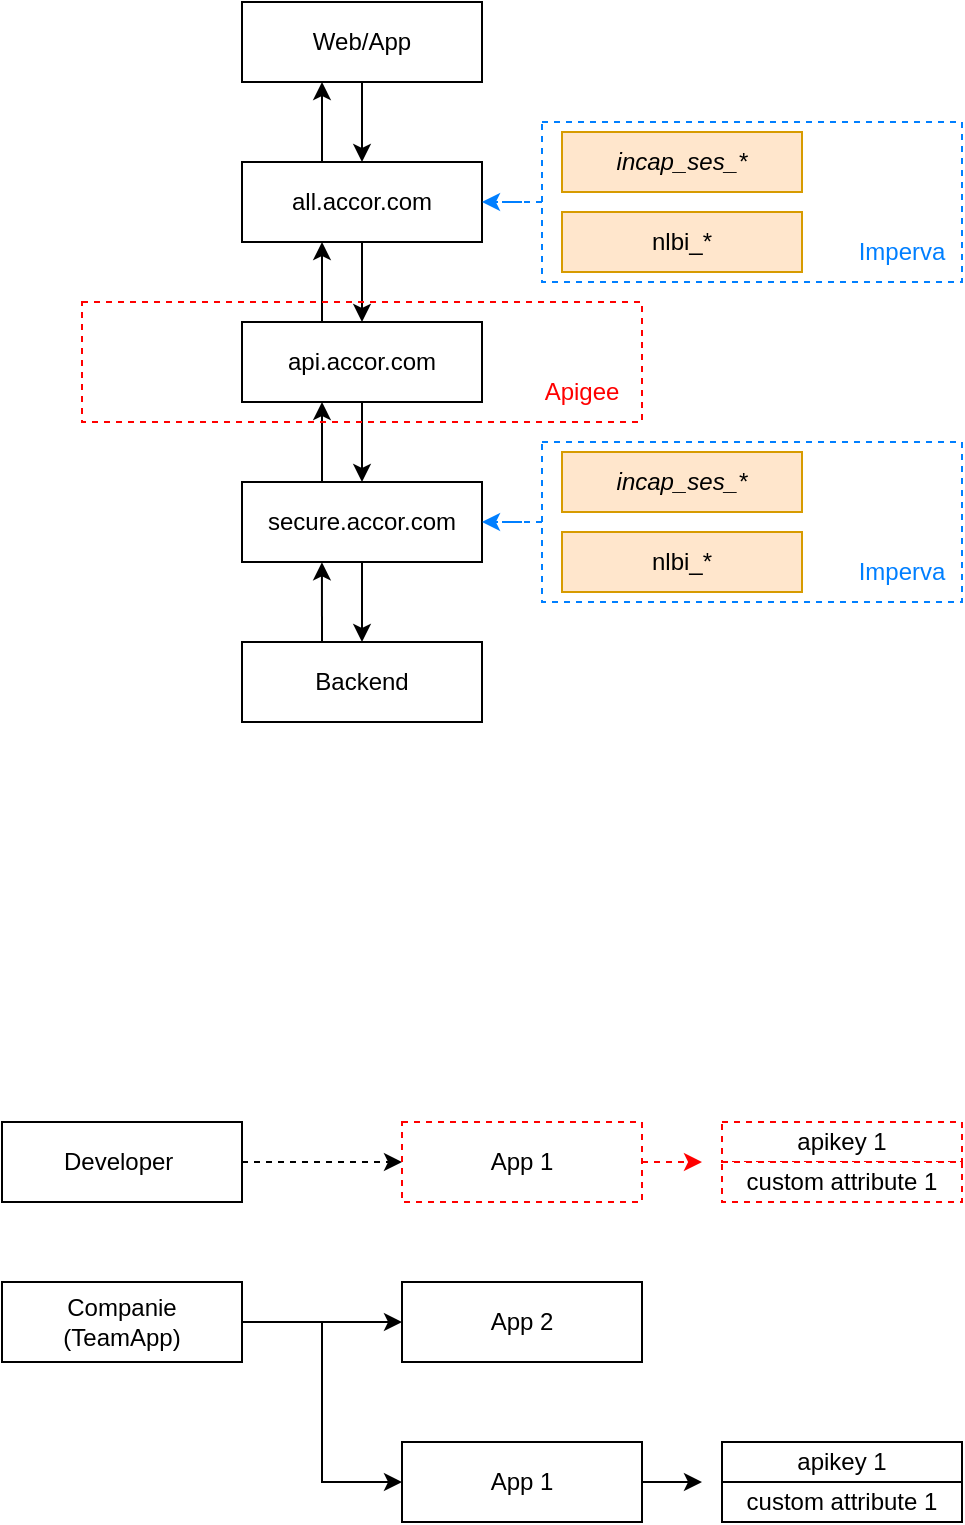 <mxfile version="24.0.2" type="github" pages="2">
  <diagram name="Page-1" id="X4rU6rKTcQQZsHQAEJVg">
    <mxGraphModel dx="955" dy="651" grid="1" gridSize="10" guides="1" tooltips="1" connect="1" arrows="1" fold="1" page="1" pageScale="1" pageWidth="827" pageHeight="1169" math="0" shadow="0">
      <root>
        <mxCell id="0" />
        <mxCell id="1" parent="0" />
        <mxCell id="MMQifmJQMR-Wmu0Vy7cV-87" value="" style="rounded=0;whiteSpace=wrap;html=1;fillColor=none;dashed=1;strokeColor=#007FFF;" vertex="1" parent="1">
          <mxGeometry x="350" y="260" width="210" height="80" as="geometry" />
        </mxCell>
        <mxCell id="MMQifmJQMR-Wmu0Vy7cV-5" style="edgeStyle=orthogonalEdgeStyle;rounded=0;orthogonalLoop=1;jettySize=auto;html=1;entryX=0.5;entryY=0;entryDx=0;entryDy=0;" edge="1" parent="1" source="MMQifmJQMR-Wmu0Vy7cV-2" target="MMQifmJQMR-Wmu0Vy7cV-3">
          <mxGeometry relative="1" as="geometry" />
        </mxCell>
        <mxCell id="MMQifmJQMR-Wmu0Vy7cV-2" value="all.accor.com" style="rounded=0;whiteSpace=wrap;html=1;" vertex="1" parent="1">
          <mxGeometry x="200" y="120" width="120" height="40" as="geometry" />
        </mxCell>
        <mxCell id="MMQifmJQMR-Wmu0Vy7cV-19" style="edgeStyle=orthogonalEdgeStyle;rounded=0;orthogonalLoop=1;jettySize=auto;html=1;entryX=0.5;entryY=0;entryDx=0;entryDy=0;" edge="1" parent="1" source="MMQifmJQMR-Wmu0Vy7cV-3">
          <mxGeometry relative="1" as="geometry">
            <mxPoint x="260" y="280" as="targetPoint" />
          </mxGeometry>
        </mxCell>
        <mxCell id="MMQifmJQMR-Wmu0Vy7cV-3" value="api.accor.com" style="rounded=0;whiteSpace=wrap;html=1;" vertex="1" parent="1">
          <mxGeometry x="200" y="200" width="120" height="40" as="geometry" />
        </mxCell>
        <mxCell id="MMQifmJQMR-Wmu0Vy7cV-7" value="&lt;i&gt;incap_ses_*&lt;br&gt;&lt;/i&gt;" style="rounded=0;whiteSpace=wrap;html=1;fillColor=#ffe6cc;strokeColor=#d79b00;" vertex="1" parent="1">
          <mxGeometry x="360" y="105" width="120" height="30" as="geometry" />
        </mxCell>
        <mxCell id="MMQifmJQMR-Wmu0Vy7cV-9" value="nlbi_*" style="rounded=0;whiteSpace=wrap;html=1;fillColor=#ffe6cc;strokeColor=#d79b00;" vertex="1" parent="1">
          <mxGeometry x="360" y="145" width="120" height="30" as="geometry" />
        </mxCell>
        <mxCell id="MMQifmJQMR-Wmu0Vy7cV-20" style="edgeStyle=orthogonalEdgeStyle;rounded=0;orthogonalLoop=1;jettySize=auto;html=1;entryX=0.5;entryY=0;entryDx=0;entryDy=0;" edge="1" parent="1" source="MMQifmJQMR-Wmu0Vy7cV-15" target="MMQifmJQMR-Wmu0Vy7cV-16">
          <mxGeometry relative="1" as="geometry" />
        </mxCell>
        <mxCell id="MMQifmJQMR-Wmu0Vy7cV-15" value="secure.accor.com" style="rounded=0;whiteSpace=wrap;html=1;" vertex="1" parent="1">
          <mxGeometry x="200" y="280" width="120" height="40" as="geometry" />
        </mxCell>
        <mxCell id="MMQifmJQMR-Wmu0Vy7cV-16" value="Backend" style="rounded=0;whiteSpace=wrap;html=1;" vertex="1" parent="1">
          <mxGeometry x="200" y="360" width="120" height="40" as="geometry" />
        </mxCell>
        <mxCell id="MMQifmJQMR-Wmu0Vy7cV-24" value="" style="endArrow=classic;html=1;rounded=0;entryX=0.333;entryY=1.004;entryDx=0;entryDy=0;entryPerimeter=0;" edge="1" parent="1" target="MMQifmJQMR-Wmu0Vy7cV-15">
          <mxGeometry width="50" height="50" relative="1" as="geometry">
            <mxPoint x="240" y="360" as="sourcePoint" />
            <mxPoint x="290" y="310" as="targetPoint" />
          </mxGeometry>
        </mxCell>
        <mxCell id="MMQifmJQMR-Wmu0Vy7cV-25" value="" style="endArrow=classic;html=1;rounded=0;entryX=0.333;entryY=1.004;entryDx=0;entryDy=0;entryPerimeter=0;" edge="1" parent="1">
          <mxGeometry width="50" height="50" relative="1" as="geometry">
            <mxPoint x="240" y="280" as="sourcePoint" />
            <mxPoint x="240" y="240" as="targetPoint" />
          </mxGeometry>
        </mxCell>
        <mxCell id="MMQifmJQMR-Wmu0Vy7cV-26" value="" style="endArrow=classic;html=1;rounded=0;entryX=0.333;entryY=1.004;entryDx=0;entryDy=0;entryPerimeter=0;" edge="1" parent="1">
          <mxGeometry width="50" height="50" relative="1" as="geometry">
            <mxPoint x="240" y="200" as="sourcePoint" />
            <mxPoint x="240" y="160" as="targetPoint" />
          </mxGeometry>
        </mxCell>
        <mxCell id="MMQifmJQMR-Wmu0Vy7cV-36" style="edgeStyle=orthogonalEdgeStyle;rounded=0;orthogonalLoop=1;jettySize=auto;html=1;entryX=0;entryY=0.5;entryDx=0;entryDy=0;dashed=1;" edge="1" parent="1" source="MMQifmJQMR-Wmu0Vy7cV-32" target="MMQifmJQMR-Wmu0Vy7cV-34">
          <mxGeometry relative="1" as="geometry" />
        </mxCell>
        <mxCell id="MMQifmJQMR-Wmu0Vy7cV-32" value="Developer&amp;nbsp;" style="rounded=0;whiteSpace=wrap;html=1;" vertex="1" parent="1">
          <mxGeometry x="80" y="600" width="120" height="40" as="geometry" />
        </mxCell>
        <mxCell id="MMQifmJQMR-Wmu0Vy7cV-37" style="edgeStyle=orthogonalEdgeStyle;rounded=0;orthogonalLoop=1;jettySize=auto;html=1;entryX=0;entryY=0.5;entryDx=0;entryDy=0;" edge="1" parent="1" source="MMQifmJQMR-Wmu0Vy7cV-33" target="MMQifmJQMR-Wmu0Vy7cV-35">
          <mxGeometry relative="1" as="geometry" />
        </mxCell>
        <mxCell id="MMQifmJQMR-Wmu0Vy7cV-39" style="edgeStyle=orthogonalEdgeStyle;rounded=0;orthogonalLoop=1;jettySize=auto;html=1;entryX=0;entryY=0.5;entryDx=0;entryDy=0;" edge="1" parent="1" source="MMQifmJQMR-Wmu0Vy7cV-33" target="MMQifmJQMR-Wmu0Vy7cV-38">
          <mxGeometry relative="1" as="geometry" />
        </mxCell>
        <mxCell id="MMQifmJQMR-Wmu0Vy7cV-33" value="Companie&lt;br&gt;(TeamApp)" style="rounded=0;whiteSpace=wrap;html=1;" vertex="1" parent="1">
          <mxGeometry x="80" y="680" width="120" height="40" as="geometry" />
        </mxCell>
        <mxCell id="MMQifmJQMR-Wmu0Vy7cV-44" style="edgeStyle=orthogonalEdgeStyle;rounded=0;orthogonalLoop=1;jettySize=auto;html=1;dashed=1;strokeColor=#FF0000;" edge="1" parent="1" source="MMQifmJQMR-Wmu0Vy7cV-34">
          <mxGeometry relative="1" as="geometry">
            <mxPoint x="430" y="620" as="targetPoint" />
          </mxGeometry>
        </mxCell>
        <mxCell id="MMQifmJQMR-Wmu0Vy7cV-34" value="App 1" style="rounded=0;whiteSpace=wrap;html=1;dashed=1;strokeColor=#FF0000;" vertex="1" parent="1">
          <mxGeometry x="280" y="600" width="120" height="40" as="geometry" />
        </mxCell>
        <mxCell id="MMQifmJQMR-Wmu0Vy7cV-35" value="App 2" style="rounded=0;whiteSpace=wrap;html=1;" vertex="1" parent="1">
          <mxGeometry x="280" y="680" width="120" height="40" as="geometry" />
        </mxCell>
        <mxCell id="MMQifmJQMR-Wmu0Vy7cV-45" style="edgeStyle=orthogonalEdgeStyle;rounded=0;orthogonalLoop=1;jettySize=auto;html=1;" edge="1" parent="1" source="MMQifmJQMR-Wmu0Vy7cV-38">
          <mxGeometry relative="1" as="geometry">
            <mxPoint x="430" y="780" as="targetPoint" />
          </mxGeometry>
        </mxCell>
        <mxCell id="MMQifmJQMR-Wmu0Vy7cV-38" value="App 1" style="rounded=0;whiteSpace=wrap;html=1;" vertex="1" parent="1">
          <mxGeometry x="280" y="760" width="120" height="40" as="geometry" />
        </mxCell>
        <mxCell id="MMQifmJQMR-Wmu0Vy7cV-40" value="apikey 1" style="rounded=0;whiteSpace=wrap;html=1;dashed=1;strokeColor=#FF0000;" vertex="1" parent="1">
          <mxGeometry x="440" y="600" width="120" height="20" as="geometry" />
        </mxCell>
        <mxCell id="MMQifmJQMR-Wmu0Vy7cV-41" value="custom attribute 1" style="rounded=0;whiteSpace=wrap;html=1;dashed=1;strokeColor=#FF0000;" vertex="1" parent="1">
          <mxGeometry x="440" y="620" width="120" height="20" as="geometry" />
        </mxCell>
        <mxCell id="MMQifmJQMR-Wmu0Vy7cV-42" value="apikey 1" style="rounded=0;whiteSpace=wrap;html=1;" vertex="1" parent="1">
          <mxGeometry x="440" y="760" width="120" height="20" as="geometry" />
        </mxCell>
        <mxCell id="MMQifmJQMR-Wmu0Vy7cV-43" value="custom attribute 1" style="rounded=0;whiteSpace=wrap;html=1;" vertex="1" parent="1">
          <mxGeometry x="440" y="780" width="120" height="20" as="geometry" />
        </mxCell>
        <mxCell id="MMQifmJQMR-Wmu0Vy7cV-51" style="edgeStyle=orthogonalEdgeStyle;rounded=0;orthogonalLoop=1;jettySize=auto;html=1;" edge="1" parent="1" source="MMQifmJQMR-Wmu0Vy7cV-50">
          <mxGeometry relative="1" as="geometry">
            <mxPoint x="260" y="120" as="targetPoint" />
          </mxGeometry>
        </mxCell>
        <mxCell id="MMQifmJQMR-Wmu0Vy7cV-50" value="Web/App" style="rounded=0;whiteSpace=wrap;html=1;" vertex="1" parent="1">
          <mxGeometry x="200" y="40" width="120" height="40" as="geometry" />
        </mxCell>
        <mxCell id="MMQifmJQMR-Wmu0Vy7cV-52" value="" style="endArrow=classic;html=1;rounded=0;entryX=0.333;entryY=1.004;entryDx=0;entryDy=0;entryPerimeter=0;" edge="1" parent="1">
          <mxGeometry width="50" height="50" relative="1" as="geometry">
            <mxPoint x="240" y="120" as="sourcePoint" />
            <mxPoint x="240" y="80" as="targetPoint" />
          </mxGeometry>
        </mxCell>
        <mxCell id="MMQifmJQMR-Wmu0Vy7cV-55" value="" style="rounded=0;whiteSpace=wrap;html=1;fillColor=none;dashed=1;strokeColor=#FF0000;" vertex="1" parent="1">
          <mxGeometry x="120" y="190" width="280" height="60" as="geometry" />
        </mxCell>
        <mxCell id="MMQifmJQMR-Wmu0Vy7cV-56" value="&lt;font color=&quot;#ff0000&quot;&gt;Apigee&lt;/font&gt;" style="text;html=1;align=center;verticalAlign=middle;whiteSpace=wrap;rounded=0;" vertex="1" parent="1">
          <mxGeometry x="340" y="220" width="60" height="30" as="geometry" />
        </mxCell>
        <mxCell id="MMQifmJQMR-Wmu0Vy7cV-84" style="edgeStyle=orthogonalEdgeStyle;rounded=0;orthogonalLoop=1;jettySize=auto;html=1;entryX=1;entryY=0.5;entryDx=0;entryDy=0;dashed=1;strokeColor=#007FFF;" edge="1" parent="1" source="MMQifmJQMR-Wmu0Vy7cV-81" target="MMQifmJQMR-Wmu0Vy7cV-2">
          <mxGeometry relative="1" as="geometry" />
        </mxCell>
        <mxCell id="MMQifmJQMR-Wmu0Vy7cV-81" value="" style="rounded=0;whiteSpace=wrap;html=1;fillColor=none;dashed=1;strokeColor=#007FFF;" vertex="1" parent="1">
          <mxGeometry x="350" y="100" width="210" height="80" as="geometry" />
        </mxCell>
        <mxCell id="MMQifmJQMR-Wmu0Vy7cV-82" value="&lt;font color=&quot;#007fff&quot;&gt;Imperva&lt;/font&gt;" style="text;html=1;align=center;verticalAlign=middle;whiteSpace=wrap;rounded=0;" vertex="1" parent="1">
          <mxGeometry x="500" y="150" width="60" height="30" as="geometry" />
        </mxCell>
        <mxCell id="MMQifmJQMR-Wmu0Vy7cV-85" value="&lt;i&gt;incap_ses_*&lt;br&gt;&lt;/i&gt;" style="rounded=0;whiteSpace=wrap;html=1;fillColor=#ffe6cc;strokeColor=#d79b00;" vertex="1" parent="1">
          <mxGeometry x="360" y="265" width="120" height="30" as="geometry" />
        </mxCell>
        <mxCell id="MMQifmJQMR-Wmu0Vy7cV-86" value="nlbi_*" style="rounded=0;whiteSpace=wrap;html=1;fillColor=#ffe6cc;strokeColor=#d79b00;" vertex="1" parent="1">
          <mxGeometry x="360" y="305" width="120" height="30" as="geometry" />
        </mxCell>
        <mxCell id="MMQifmJQMR-Wmu0Vy7cV-89" style="edgeStyle=orthogonalEdgeStyle;rounded=0;orthogonalLoop=1;jettySize=auto;html=1;entryX=1;entryY=0.5;entryDx=0;entryDy=0;dashed=1;strokeColor=#007FFF;" edge="1" parent="1" source="MMQifmJQMR-Wmu0Vy7cV-87" target="MMQifmJQMR-Wmu0Vy7cV-15">
          <mxGeometry relative="1" as="geometry" />
        </mxCell>
        <mxCell id="MMQifmJQMR-Wmu0Vy7cV-88" value="&lt;font color=&quot;#007fff&quot;&gt;Imperva&lt;/font&gt;" style="text;html=1;align=center;verticalAlign=middle;whiteSpace=wrap;rounded=0;" vertex="1" parent="1">
          <mxGeometry x="500" y="310" width="60" height="30" as="geometry" />
        </mxCell>
      </root>
    </mxGraphModel>
  </diagram>
  <diagram id="kV11Tga5TKqM0cMaOb7m" name="Page-2">
    <mxGraphModel dx="1194" dy="814" grid="1" gridSize="10" guides="1" tooltips="1" connect="1" arrows="1" fold="1" page="1" pageScale="1" pageWidth="827" pageHeight="1169" math="0" shadow="0">
      <root>
        <mxCell id="0" />
        <mxCell id="1" parent="0" />
      </root>
    </mxGraphModel>
  </diagram>
</mxfile>
